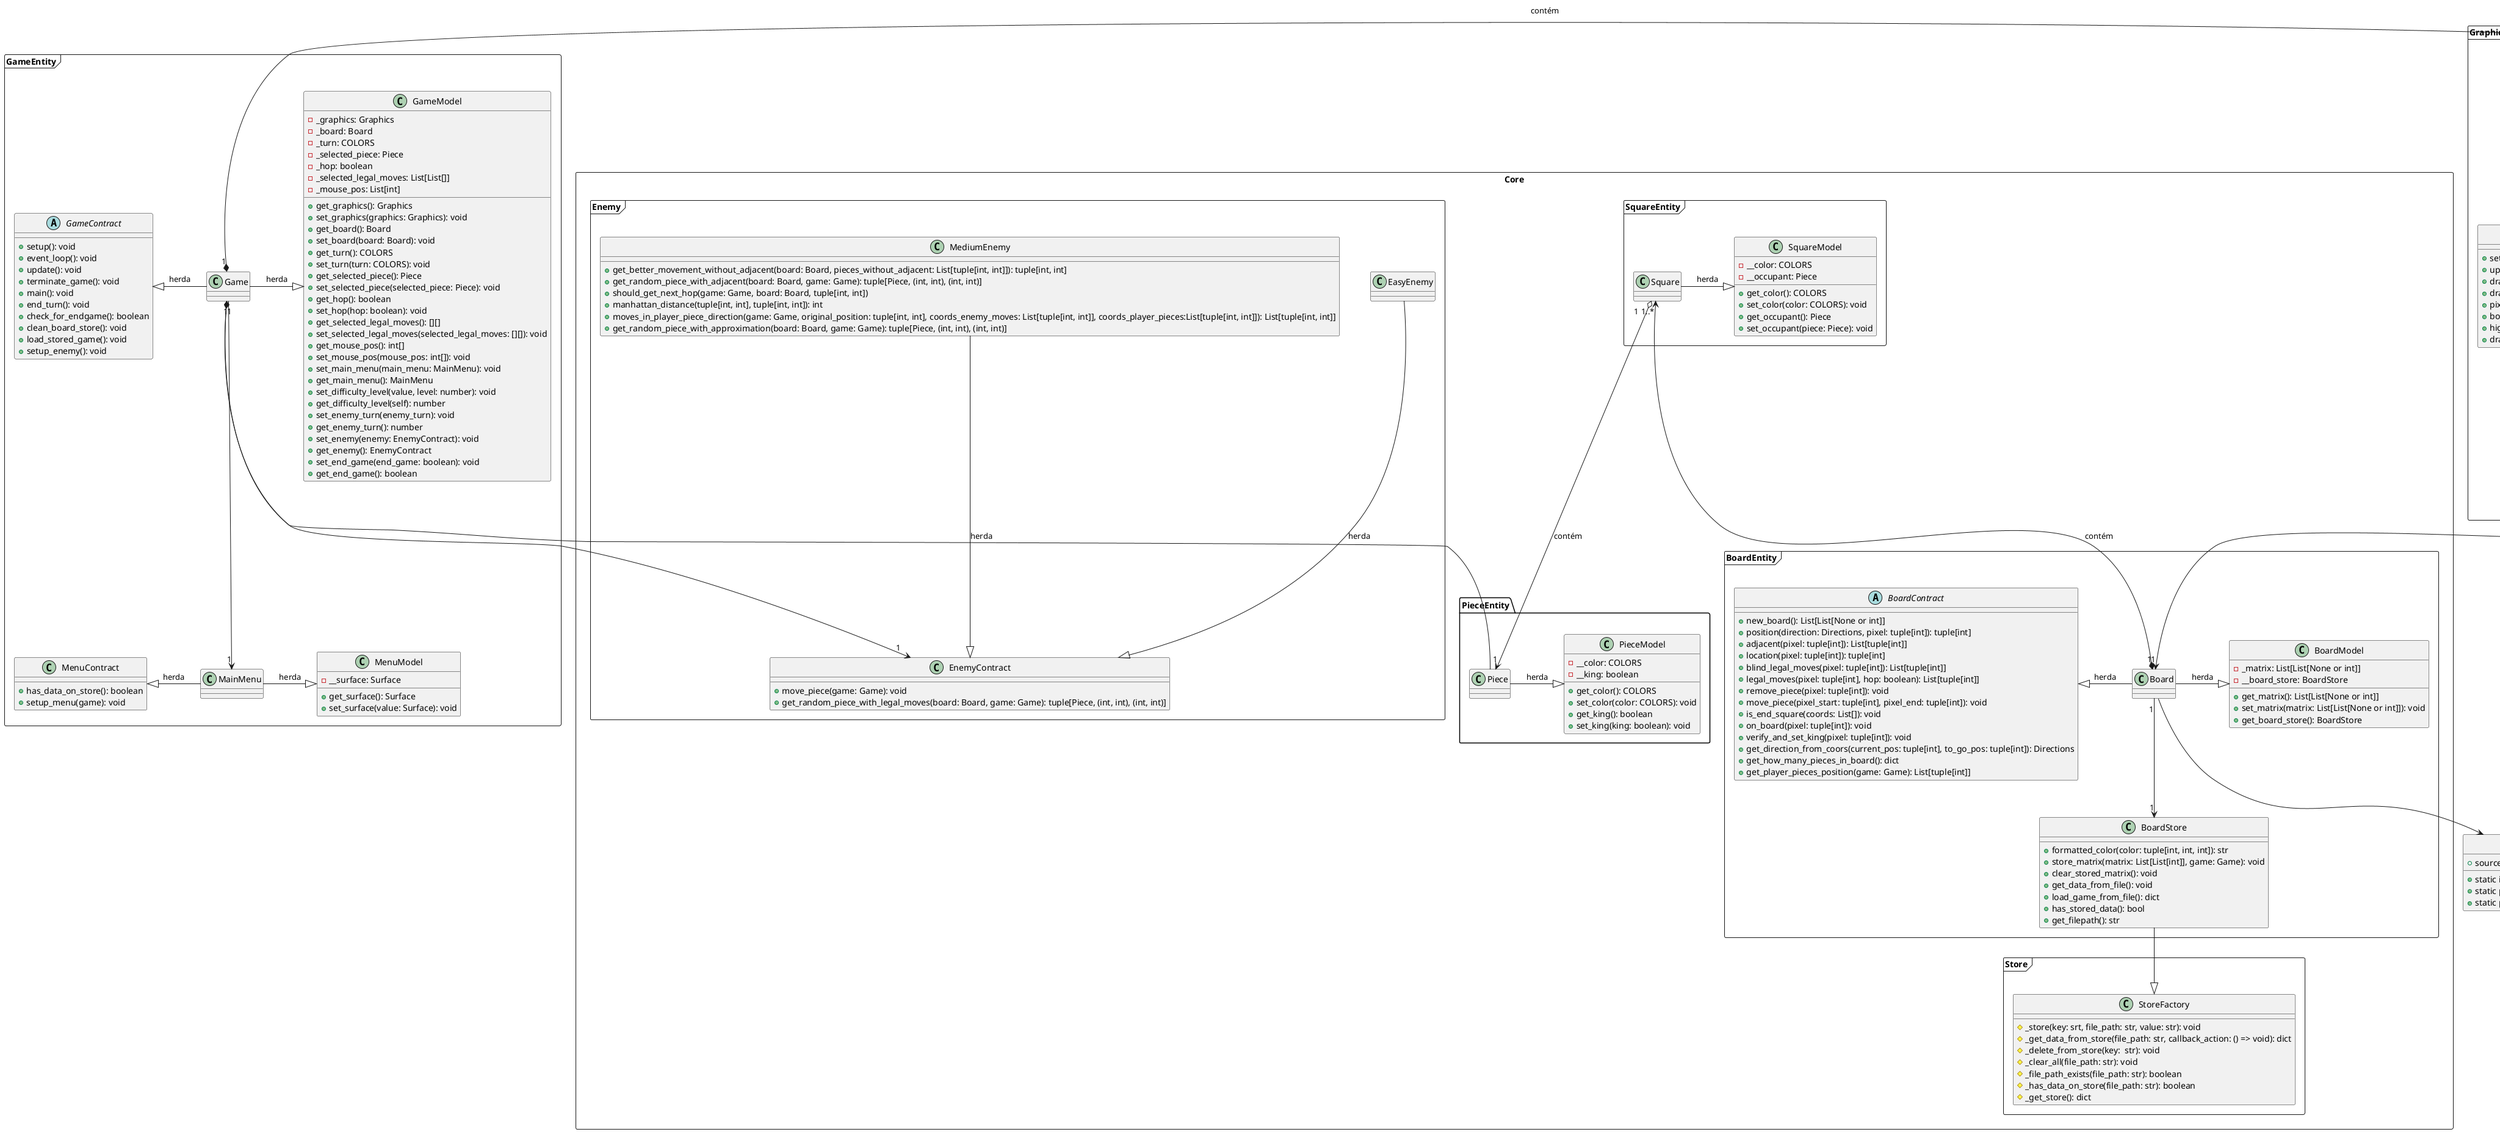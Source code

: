 @startuml Checkers
skinparam groupInheritance 4
skinparam nodesep 50

package GameEntity <<Frame>> {
    class Game {}

    class GameModel {
        - _graphics: Graphics
        - _board: Board
        - _turn: COLORS
        - _selected_piece: Piece
        - _hop: boolean
        - _selected_legal_moves: List[List[]]
        - _mouse_pos: List[int]
        + get_graphics(): Graphics
        + set_graphics(graphics: Graphics): void
        + get_board(): Board
        + set_board(board: Board): void
        + get_turn(): COLORS
        + set_turn(turn: COLORS): void
        + get_selected_piece(): Piece
        + set_selected_piece(selected_piece: Piece): void
        + get_hop(): boolean
        + set_hop(hop: boolean): void
        + get_selected_legal_moves(): [][]
        + set_selected_legal_moves(selected_legal_moves: [][]): void
        + get_mouse_pos(): int[]
        + set_mouse_pos(mouse_pos: int[]): void
        + set_main_menu(main_menu: MainMenu): void
        + get_main_menu(): MainMenu
        + set_difficulty_level(value, level: number): void
        + get_difficulty_level(self): number
        + set_enemy_turn(enemy_turn): void
        + get_enemy_turn(): number
        + set_enemy(enemy: EnemyContract): void
        + get_enemy(): EnemyContract
        + set_end_game(end_game: boolean): void
        + get_end_game(): boolean
    }

    abstract class GameContract {
        + setup(): void
        + event_loop(): void
        + update(): void
        + terminate_game(): void
        + main(): void
        + end_turn(): void
        + check_for_endgame(): boolean
        + clean_board_store(): void
        + load_stored_game(): void
        + setup_enemy(): void
    }

    class MainMenu {}

    class MenuContract {
        + has_data_on_store(): boolean
        + setup_menu(game): void
    }

    class MenuModel {
        - __surface: Surface
        + get_surface(): Surface
        + set_surface(value: Surface): void
    }

}

package GraphicsEntity <<Frame>> {
    class GraphicsModel {
        - _text_font_obj: Font
        - _text_rect_obj: Rect
        - _text_surface_obj: Surface
        - _caption: string
        - _fps: int
        - _clock: Clock
        - _window_size: int
        - _screen: Surface
        - _scaledbackground: Surface
        - _square_size: int
        - _piece_size: int
        - _message: string
        
        + get_text_font_obj(): Font
        + set_text_font_obj(text_font_obj: Font): void
        + get_text_rect_obj(): Rect
        + set_text_rect_obj(text_rect_obj: Rect): void
        + get_text_surface_obj(): Surface
        + set_text_surface_obj(text_surface_obj: Surface): void
        + get_caption(): string
        + set_caption(caption: string): void
        + get_fps(): int
        + set_fps(fps: int): void
        + get_clock(): Clock
        + set_clock(clock: Clock): void
        + get_window_size(): int
        + set_window_size(window_size: int): void
        + get_screen(): Surface
        + set_screen(screen: Surface): void
        + get_scaledbackground(): Surface
        + set_scaledbackground(scaledbackground: Surface): void
        + get_square_size(): int
        + set_square_size(square_size: int): void
        + get_piece_size(): int
        + set_piece_size(piece_size: int): void
        + get_message(): string
        + set_message(message: string): void
    }

    abstract class GraphicsContract {
        + setup_window(): void
        + update_display(board: Board, legal_moves: List[List[]], selected_piece: Piece): void
        + draw_board_squares(board: Board): void
        + draw_board_pieces(board: Board): void
        + pixel_coords(board_coords: tuple[int]): tuple[int]
        + board_coords(pixel: tuple[int]): tuple[int]
        + highlight_squares(squares: List[], origin: tuple[int]): void
        + draw_message(message: string): void
    }

    class Graphics {}
}

package Core <<Rectangle>> {
    package PieceEntity {
    class PieceModel {
        - __color: COLORS
        - __king: boolean
        + get_color(): COLORS
        + set_color(color: COLORS): void
        + get_king(): boolean
        + set_king(king: boolean): void
    }

    class Piece{}
}

package SquareEntity <<Frame>>{
    class SquareModel {
        - __color: COLORS
        - __occupant: Piece
        + get_color(): COLORS
        + set_color(color: COLORS): void
        + get_occupant(): Piece
        + set_occupant(piece: Piece): void
    }

    class Square {}
}

package BoardEntity <<Frame>> {
    class BoardModel {
        - _matrix: List[List[None or int]]
        - __board_store: BoardStore
        + get_matrix(): List[List[None or int]]
        + set_matrix(matrix: List[List[None or int]]): void
        + get_board_store(): BoardStore
    }

    abstract class BoardContract {
        + new_board(): List[List[None or int]]
        + position(direction: Directions, pixel: tuple[int]): tuple[int]
        + adjacent(pixel: tuple[int]): List[tuple[int]]
        + location(pixel: tuple[int]): tuple[int]
        + blind_legal_moves(pixel: tuple[int]): List[tuple[int]]
        + legal_moves(pixel: tuple[int], hop: boolean): List[tuple[int]]
        + remove_piece(pixel: tuple[int]): void
        + move_piece(pixel_start: tuple[int], pixel_end: tuple[int]): void
        + is_end_square(coords: List[]): void
        + on_board(pixel: tuple[int]): void
        + verify_and_set_king(pixel: tuple[int]): void
        + get_direction_from_coors(current_pos: tuple[int], to_go_pos: tuple[int]): Directions
        + get_how_many_pieces_in_board(): dict
        + get_player_pieces_position(game: Game): List[tuple[int]]
    }

    class Board {}

    class BoardStore {
        + formatted_color(color: tuple[int, int, int]): str
        + store_matrix(matrix: List[List[int]], game: Game): void
        + clear_stored_matrix(): void
        + get_data_from_file(): void
        + load_game_from_file(): dict
        + has_stored_data(): bool
        + get_filepath(): str
    }
}

package Store <<Frame>> {
    class StoreFactory {
        # _store(key: srt, file_path: str, value: str): void
        # _get_data_from_store(file_path: str, callback_action: () => void): dict
        # _delete_from_store(key:  str): void
        # _clear_all(file_path: str): void
        # _file_path_exists(file_path: str): boolean
        # _has_data_on_store(file_path: str): boolean
        # _get_store(): dict
    }
}

package Enemy <<Frame>> {
    class EnemyContract {
        + move_piece(game: Game): void
        + get_random_piece_with_legal_moves(board: Board, game: Game): tuple[Piece, (int, int), (int, int)]
    }

    class EasyEnemy {
    }

    class MediumEnemy {
        + get_better_movement_without_adjacent(board: Board, pieces_without_adjacent: List[tuple[int, int]]): tuple[int, int]
        + get_random_piece_with_adjacent(board: Board, game: Game): tuple[Piece, (int, int), (int, int)]
        + should_get_next_hop(game: Game, board: Board, tuple[int, int])
        + manhattan_distance(tuple[int, int], tuple[int, int]): int
        + moves_in_player_piece_direction(game: Game, original_position: tuple[int, int], coords_enemy_moves: List[tuple[int, int]], coords_player_pieces:List[tuple[int, int]]): List[tuple[int, int]]
        + get_random_piece_with_approximation(board: Board, game: Game): tuple[Piece, (int, int), (int, int)]
    }
}
}

class StaticSounds{
    + sourceFileDir:string
    + static initialize_mixer():void
    + static play_movement_sound():void
    + static play_promote_piece_sound():void
}

EasyEnemy --|> EnemyContract : herda
MediumEnemy --|> EnemyContract : herda

MainMenu -right-|> MenuModel : herda
MainMenu -left-|> MenuContract : herda

Board -right-|> BoardModel : herda
Board -left-|> BoardContract : herda

Game -right-|> GameModel : herda
Game -left-|> GameContract : herda

Graphics -left-|> GraphicsContract : herda
Graphics -right-|> GraphicsModel : herda

Game "1" --> "1" MainMenu
BoardStore --|> StoreFactory

Board "1" --> "1" BoardStore

Piece -right-|> PieceModel : herda

Square -right-|> SquareModel : herda

Square "1" o--> "1" Piece : contém

Board "1" *-up-> "1..*" Square : contém

Graphics "1" o--> "1" Board : contém

Game "1" *--> "1" Graphics : contém
Game "1" *-up-> "1" EnemyContract

Game -- Piece

Board --> StaticSounds

@enduml
